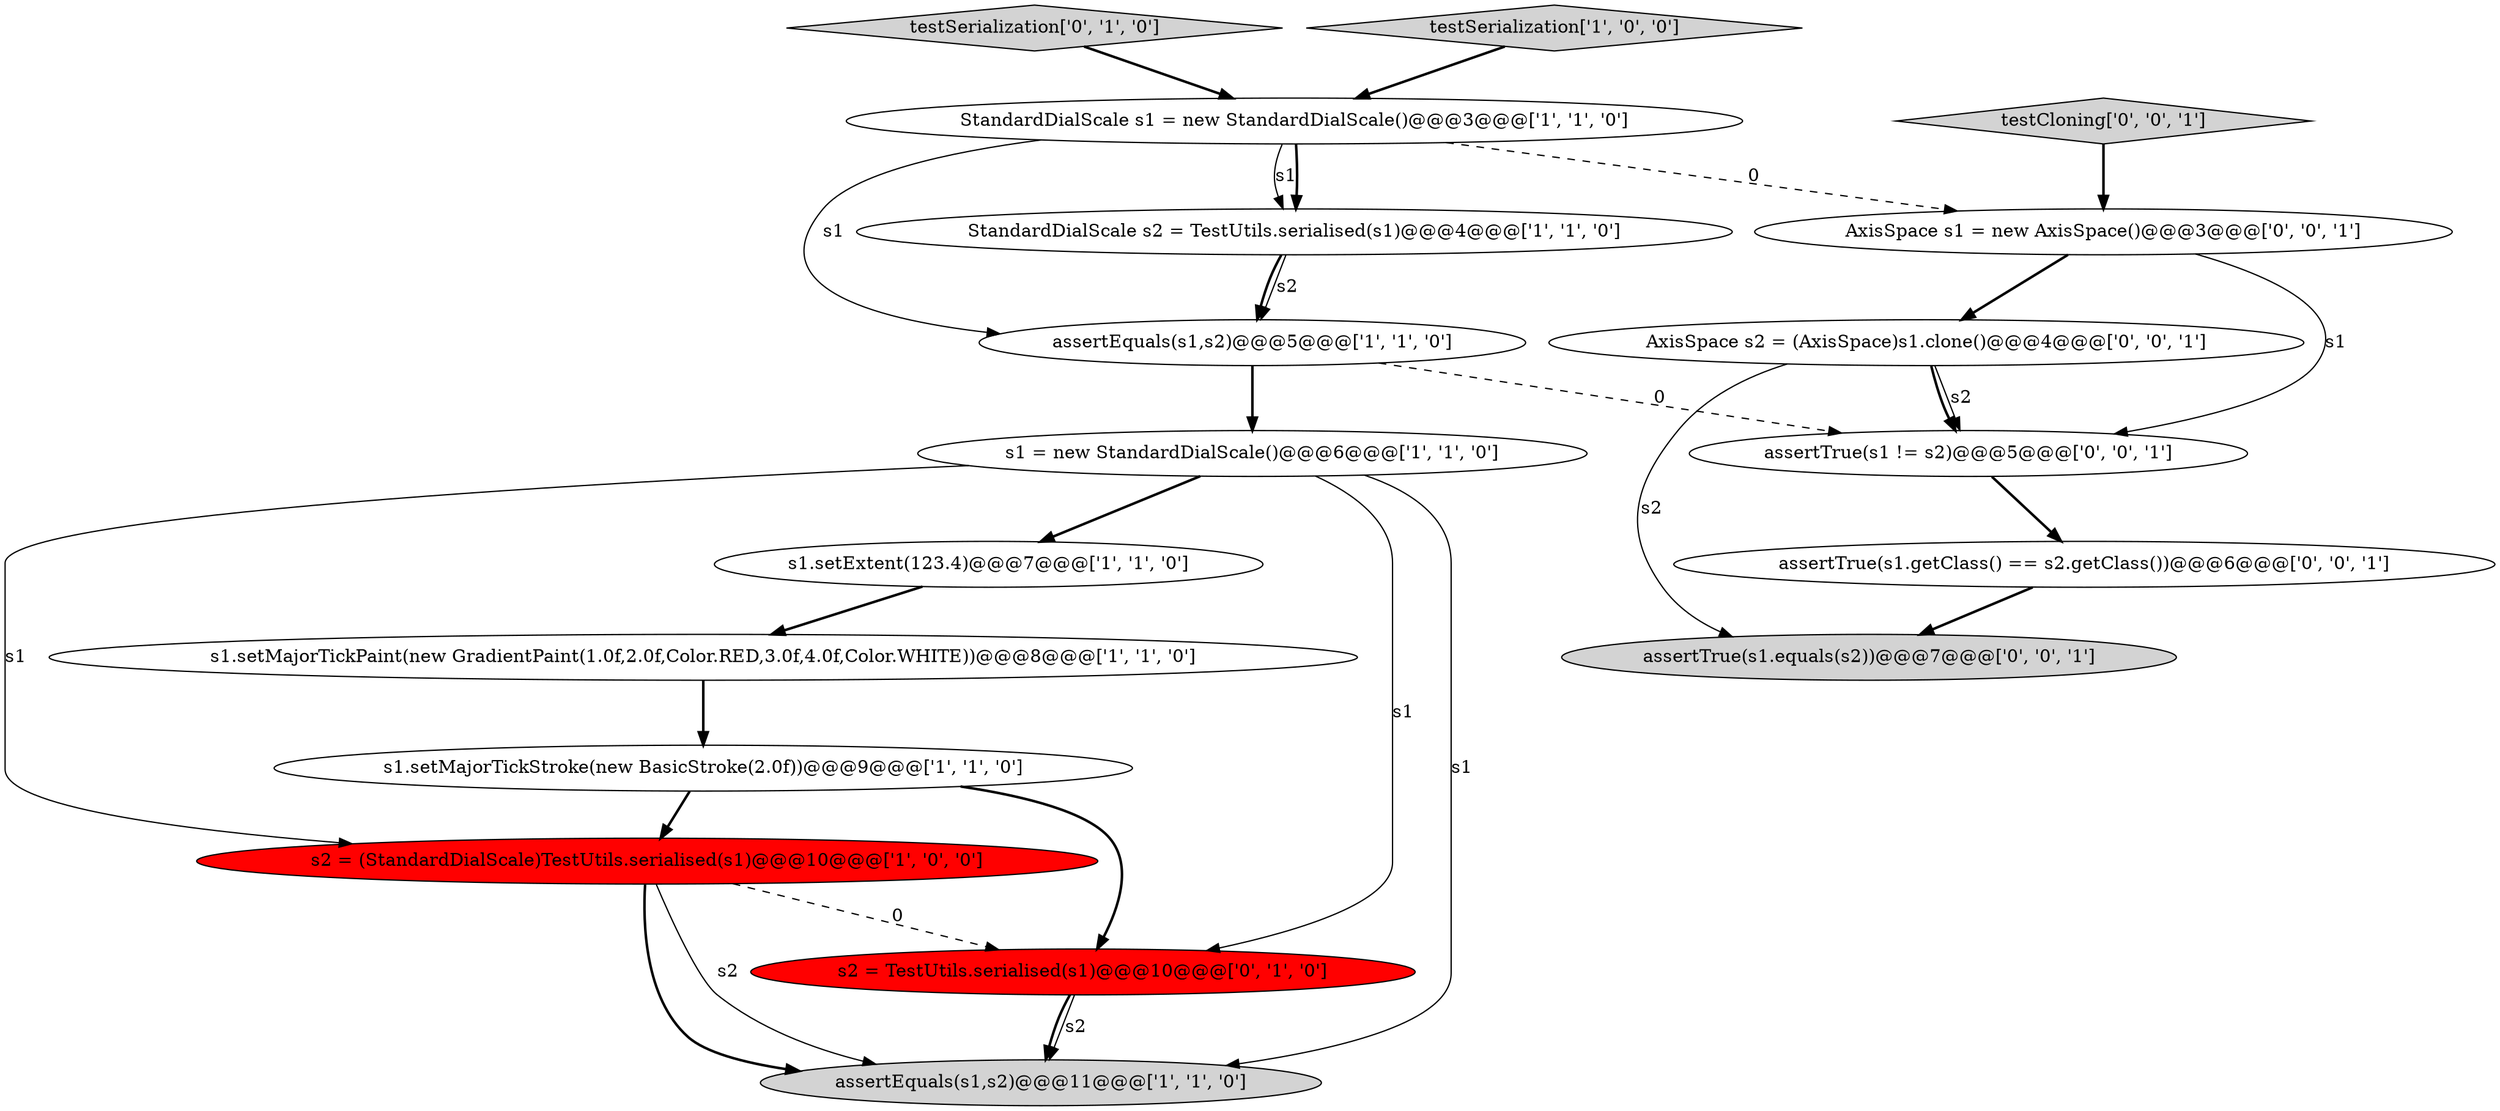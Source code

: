 digraph {
1 [style = filled, label = "s2 = (StandardDialScale)TestUtils.serialised(s1)@@@10@@@['1', '0', '0']", fillcolor = red, shape = ellipse image = "AAA1AAABBB1BBB"];
4 [style = filled, label = "StandardDialScale s2 = TestUtils.serialised(s1)@@@4@@@['1', '1', '0']", fillcolor = white, shape = ellipse image = "AAA0AAABBB1BBB"];
8 [style = filled, label = "s1.setExtent(123.4)@@@7@@@['1', '1', '0']", fillcolor = white, shape = ellipse image = "AAA0AAABBB1BBB"];
13 [style = filled, label = "assertTrue(s1.getClass() == s2.getClass())@@@6@@@['0', '0', '1']", fillcolor = white, shape = ellipse image = "AAA0AAABBB3BBB"];
9 [style = filled, label = "assertEquals(s1,s2)@@@11@@@['1', '1', '0']", fillcolor = lightgray, shape = ellipse image = "AAA0AAABBB1BBB"];
12 [style = filled, label = "assertTrue(s1 != s2)@@@5@@@['0', '0', '1']", fillcolor = white, shape = ellipse image = "AAA0AAABBB3BBB"];
10 [style = filled, label = "testSerialization['0', '1', '0']", fillcolor = lightgray, shape = diamond image = "AAA0AAABBB2BBB"];
5 [style = filled, label = "testSerialization['1', '0', '0']", fillcolor = lightgray, shape = diamond image = "AAA0AAABBB1BBB"];
7 [style = filled, label = "s1.setMajorTickStroke(new BasicStroke(2.0f))@@@9@@@['1', '1', '0']", fillcolor = white, shape = ellipse image = "AAA0AAABBB1BBB"];
17 [style = filled, label = "assertTrue(s1.equals(s2))@@@7@@@['0', '0', '1']", fillcolor = lightgray, shape = ellipse image = "AAA0AAABBB3BBB"];
15 [style = filled, label = "AxisSpace s2 = (AxisSpace)s1.clone()@@@4@@@['0', '0', '1']", fillcolor = white, shape = ellipse image = "AAA0AAABBB3BBB"];
3 [style = filled, label = "s1.setMajorTickPaint(new GradientPaint(1.0f,2.0f,Color.RED,3.0f,4.0f,Color.WHITE))@@@8@@@['1', '1', '0']", fillcolor = white, shape = ellipse image = "AAA0AAABBB1BBB"];
2 [style = filled, label = "assertEquals(s1,s2)@@@5@@@['1', '1', '0']", fillcolor = white, shape = ellipse image = "AAA0AAABBB1BBB"];
11 [style = filled, label = "s2 = TestUtils.serialised(s1)@@@10@@@['0', '1', '0']", fillcolor = red, shape = ellipse image = "AAA1AAABBB2BBB"];
6 [style = filled, label = "StandardDialScale s1 = new StandardDialScale()@@@3@@@['1', '1', '0']", fillcolor = white, shape = ellipse image = "AAA0AAABBB1BBB"];
0 [style = filled, label = "s1 = new StandardDialScale()@@@6@@@['1', '1', '0']", fillcolor = white, shape = ellipse image = "AAA0AAABBB1BBB"];
16 [style = filled, label = "testCloning['0', '0', '1']", fillcolor = lightgray, shape = diamond image = "AAA0AAABBB3BBB"];
14 [style = filled, label = "AxisSpace s1 = new AxisSpace()@@@3@@@['0', '0', '1']", fillcolor = white, shape = ellipse image = "AAA0AAABBB3BBB"];
11->9 [style = solid, label="s2"];
7->11 [style = bold, label=""];
7->1 [style = bold, label=""];
15->17 [style = solid, label="s2"];
8->3 [style = bold, label=""];
6->4 [style = solid, label="s1"];
4->2 [style = bold, label=""];
15->12 [style = solid, label="s2"];
6->14 [style = dashed, label="0"];
6->2 [style = solid, label="s1"];
11->9 [style = bold, label=""];
10->6 [style = bold, label=""];
1->9 [style = bold, label=""];
12->13 [style = bold, label=""];
1->9 [style = solid, label="s2"];
6->4 [style = bold, label=""];
13->17 [style = bold, label=""];
2->12 [style = dashed, label="0"];
2->0 [style = bold, label=""];
5->6 [style = bold, label=""];
3->7 [style = bold, label=""];
0->11 [style = solid, label="s1"];
1->11 [style = dashed, label="0"];
0->8 [style = bold, label=""];
4->2 [style = solid, label="s2"];
16->14 [style = bold, label=""];
14->15 [style = bold, label=""];
15->12 [style = bold, label=""];
14->12 [style = solid, label="s1"];
0->9 [style = solid, label="s1"];
0->1 [style = solid, label="s1"];
}
